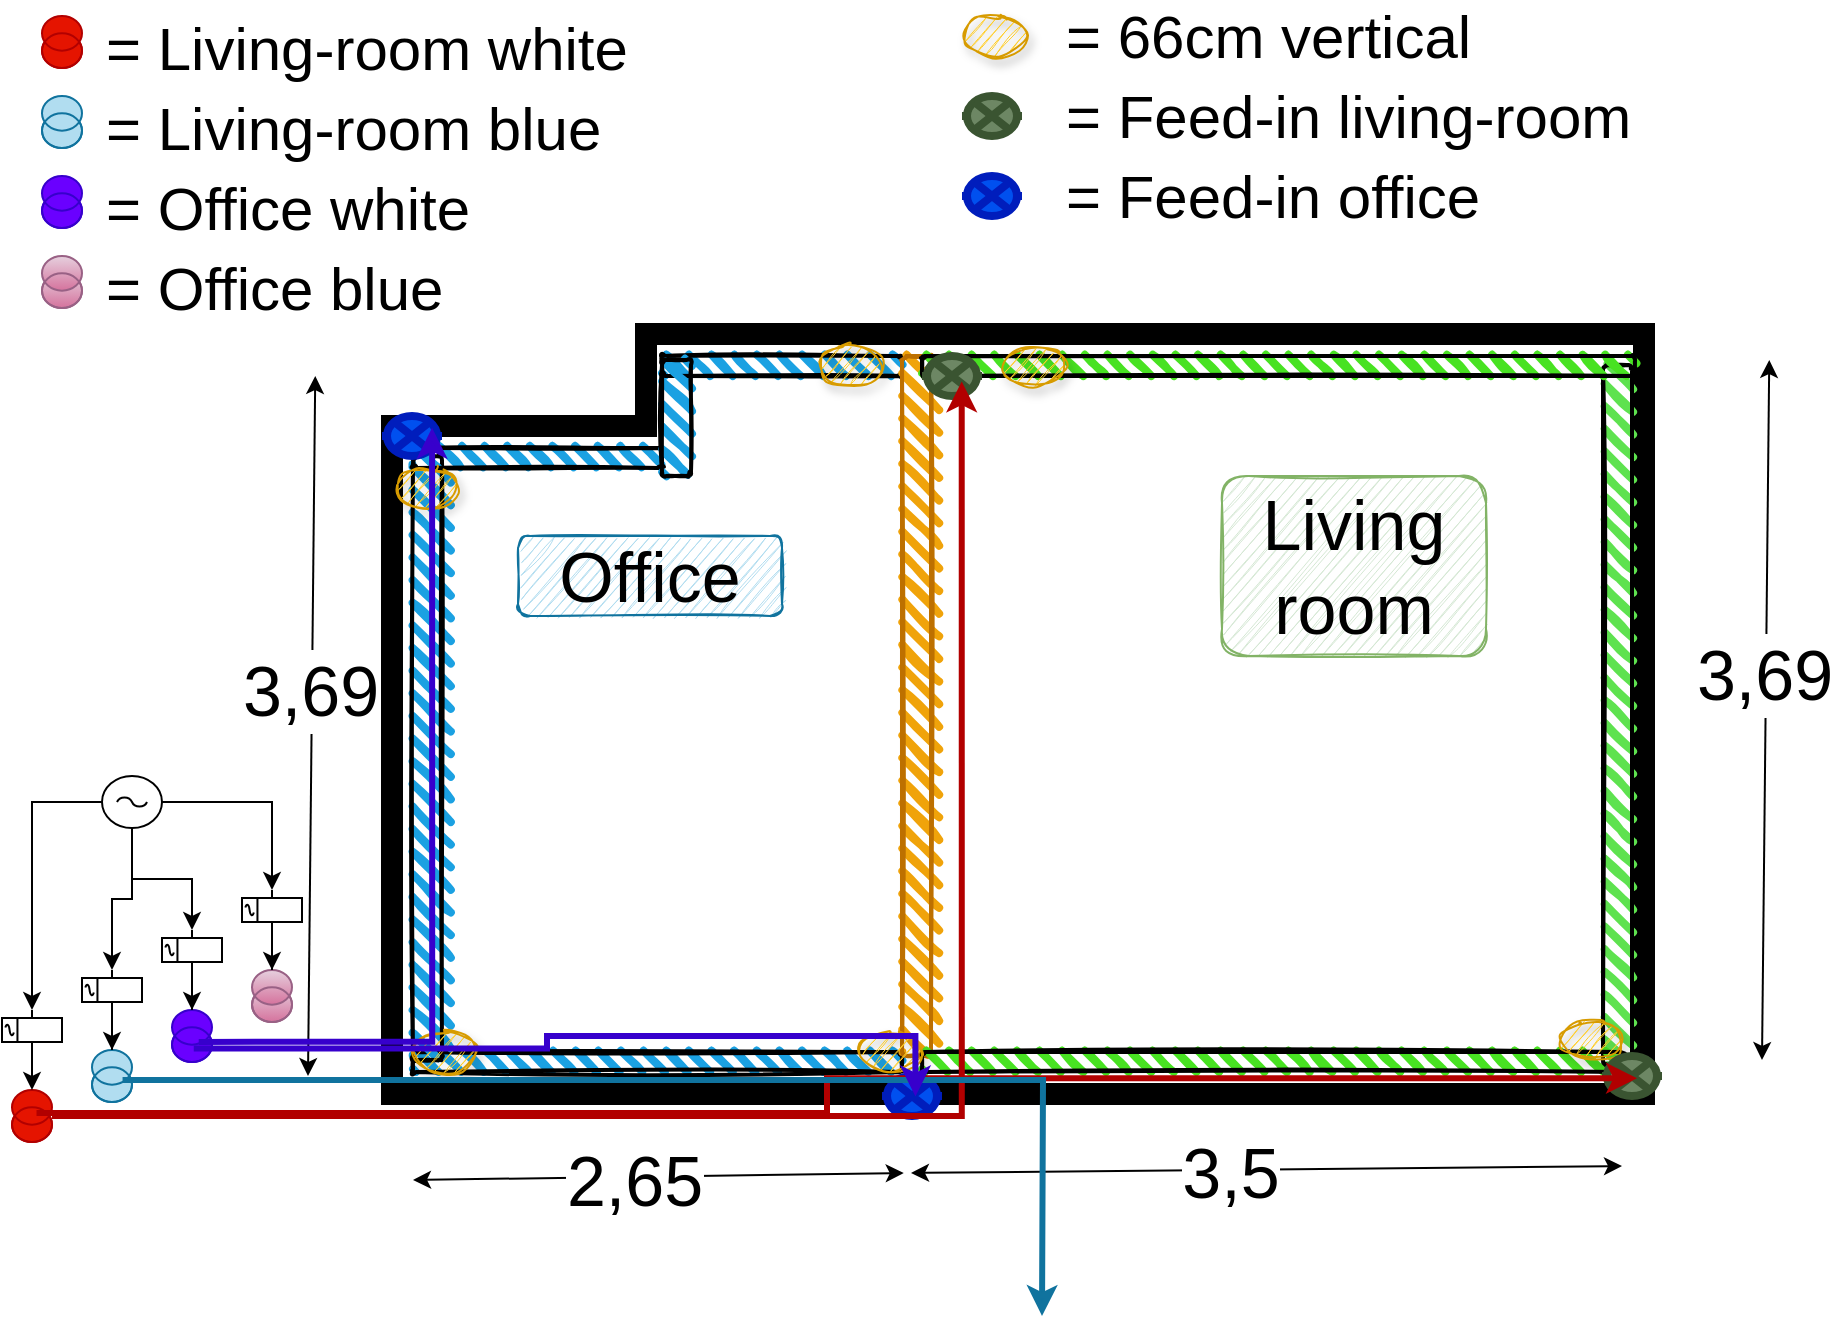 <mxfile version="13.6.5">
    <diagram name="Page-1" id="38b20595-45e3-9b7f-d5ca-b57f44c5b66d">
        <mxGraphModel dx="1278" dy="125" grid="1" gridSize="10" guides="1" tooltips="1" connect="1" arrows="1" fold="1" page="1" pageScale="1" pageWidth="1100" pageHeight="850" background="#ffffff" math="0" shadow="0">
            <root>
                <mxCell id="0"/>
                <mxCell id="B944uMbOIRTjp_s_mnJW-95" value="wall" parent="0"/>
                <mxCell id="B944uMbOIRTjp_s_mnJW-96" value="" style="verticalLabelPosition=bottom;html=1;verticalAlign=top;align=center;shape=mxgraph.floorplan.wallCorner;fillColor=#000000;shadow=0;sketch=0;strokeColor=#000000;" parent="B944uMbOIRTjp_s_mnJW-95" vertex="1">
                    <mxGeometry x="-860" y="280" width="100" height="100" as="geometry"/>
                </mxCell>
                <mxCell id="B944uMbOIRTjp_s_mnJW-97" value="" style="verticalLabelPosition=bottom;html=1;verticalAlign=top;align=center;shape=mxgraph.floorplan.wallCorner;fillColor=#000000;direction=west;shadow=0;sketch=0;strokeColor=#000000;" parent="B944uMbOIRTjp_s_mnJW-95" vertex="1">
                    <mxGeometry x="-763" y="240" width="40" height="50" as="geometry"/>
                </mxCell>
                <mxCell id="B944uMbOIRTjp_s_mnJW-98" value="" style="verticalLabelPosition=bottom;html=1;verticalAlign=top;align=center;shape=mxgraph.floorplan.wall;fillColor=#000000;shadow=0;sketch=0;strokeColor=#000000;" parent="B944uMbOIRTjp_s_mnJW-95" vertex="1">
                    <mxGeometry x="-733" y="234" width="473" height="10" as="geometry"/>
                </mxCell>
                <mxCell id="B944uMbOIRTjp_s_mnJW-99" value="" style="verticalLabelPosition=bottom;html=1;verticalAlign=top;align=center;shape=mxgraph.floorplan.wallCorner;fillColor=#000000;direction=south;shadow=0;sketch=0;strokeColor=#000000;" parent="B944uMbOIRTjp_s_mnJW-95" vertex="1">
                    <mxGeometry x="-264" y="234" width="40" height="366" as="geometry"/>
                </mxCell>
                <mxCell id="B944uMbOIRTjp_s_mnJW-100" value="" style="verticalLabelPosition=bottom;html=1;verticalAlign=top;align=center;shape=mxgraph.floorplan.wallCorner;fillColor=#000000;direction=north;shadow=0;sketch=0;strokeColor=#000000;" parent="B944uMbOIRTjp_s_mnJW-95" vertex="1">
                    <mxGeometry x="-860" y="380" width="610" height="244" as="geometry"/>
                </mxCell>
                <mxCell id="B944uMbOIRTjp_s_mnJW-101" value="" style="verticalLabelPosition=bottom;html=1;verticalAlign=top;align=center;shape=mxgraph.floorplan.wallCorner;fillColor=#000000;direction=west;shadow=0;sketch=0;strokeColor=#000000;" parent="B944uMbOIRTjp_s_mnJW-95" vertex="1">
                    <mxGeometry x="-250" y="600" width="26" height="24" as="geometry"/>
                </mxCell>
                <mxCell id="1" style="" parent="0" visible="0"/>
                <mxCell id="B944uMbOIRTjp_s_mnJW-5" value="" style="rounded=0;whiteSpace=wrap;html=1;shadow=0;sketch=0;strokeColor=#000000;gradientColor=none;fillColor=none;" parent="1" vertex="1">
                    <mxGeometry x="-850" y="245" width="615" height="369" as="geometry"/>
                </mxCell>
                <mxCell id="B944uMbOIRTjp_s_mnJW-23" value="" style="rounded=0;whiteSpace=wrap;html=1;shadow=0;sketch=0;strokeColor=#000000;fillColor=#ffffff;gradientColor=none;" parent="1" vertex="1">
                    <mxGeometry x="-517" y="245" width="39" height="30" as="geometry"/>
                </mxCell>
                <mxCell id="B944uMbOIRTjp_s_mnJW-33" value="" style="rounded=0;whiteSpace=wrap;html=1;shadow=0;sketch=1;strokeColor=#000000;fillColor=#ffffff;gradientColor=none;" parent="1" vertex="1">
                    <mxGeometry x="-616" y="324" width="43" height="290" as="geometry"/>
                </mxCell>
                <mxCell id="B944uMbOIRTjp_s_mnJW-38" value="" style="group;rotation=-90;sketch=1;shadow=1;" parent="1" vertex="1" connectable="0">
                    <mxGeometry x="-810" y="425" width="302" height="74.669" as="geometry"/>
                </mxCell>
                <mxCell id="48ef80bc37b76060-48" value="" style="verticalLabelPosition=bottom;html=1;verticalAlign=top;align=center;strokeWidth=1;shape=mxgraph.floorplan.office_chair;shadow=0;rounded=0;comic=0;fontFamily=Verdana;fontSize=12;rotation=-90;" parent="B944uMbOIRTjp_s_mnJW-38" vertex="1">
                    <mxGeometry x="72" y="56" width="40" height="43" as="geometry"/>
                </mxCell>
                <mxCell id="48ef80bc37b76060-49" value="" style="shape=rect;shadow=0;rounded=0;comic=0;fontFamily=Verdana;fontSize=12;align=center;html=1;rotation=-90;" parent="B944uMbOIRTjp_s_mnJW-38" vertex="1">
                    <mxGeometry x="2" y="6" width="300" height="62" as="geometry"/>
                </mxCell>
                <mxCell id="48ef80bc37b76060-50" value="" style="verticalLabelPosition=bottom;html=1;verticalAlign=top;align=center;strokeWidth=1;shape=mxgraph.floorplan.workstation;shadow=0;flipV=1;rounded=0;comic=0;fontFamily=Verdana;fontSize=12;rotation=-90;" parent="B944uMbOIRTjp_s_mnJW-38" vertex="1">
                    <mxGeometry x="138" y="57" width="50" height="40" as="geometry"/>
                </mxCell>
                <mxCell id="48ef80bc37b76060-154" value="" style="verticalLabelPosition=bottom;html=1;verticalAlign=top;align=center;strokeWidth=1;shape=mxgraph.floorplan.flat_tv;rounded=0;shadow=0;comic=0;fontFamily=Verdana;fontSize=12;rotation=-255;" parent="B944uMbOIRTjp_s_mnJW-38" vertex="1">
                    <mxGeometry x="136" y="137" width="70" height="10" as="geometry"/>
                </mxCell>
                <mxCell id="48ef80bc37b76060-155" value="" style="verticalLabelPosition=bottom;html=1;verticalAlign=top;align=center;strokeWidth=1;shape=mxgraph.floorplan.flat_tv;rounded=0;shadow=0;comic=0;fontFamily=Verdana;fontSize=12;rotation=70;" parent="B944uMbOIRTjp_s_mnJW-38" vertex="1">
                    <mxGeometry x="136" y="6" width="70" height="10" as="geometry"/>
                </mxCell>
                <mxCell id="B944uMbOIRTjp_s_mnJW-41" value="" style="verticalLabelPosition=bottom;html=1;verticalAlign=top;align=center;shape=mxgraph.floorplan.laptop;shadow=0;sketch=0;strokeColor=#000000;fillColor=#ffffff;gradientColor=none;rotation=60;" parent="B944uMbOIRTjp_s_mnJW-38" vertex="1">
                    <mxGeometry x="130" y="6" width="40" height="35" as="geometry"/>
                </mxCell>
                <mxCell id="B944uMbOIRTjp_s_mnJW-39" value="" style="verticalLabelPosition=bottom;html=1;verticalAlign=top;align=center;shape=mxgraph.floorplan.couch;shadow=0;sketch=1;strokeColor=#000000;fillColor=#ffffff;gradientColor=none;rotation=90;" parent="1" vertex="1">
                    <mxGeometry x="-405" y="444" width="240" height="80" as="geometry"/>
                </mxCell>
                <mxCell id="B944uMbOIRTjp_s_mnJW-40" value="" style="verticalLabelPosition=bottom;html=1;verticalAlign=top;align=center;shape=mxgraph.floorplan.flat_tv;shadow=0;sketch=1;strokeColor=#000000;fillColor=#ffffff;gradientColor=none;" parent="1" vertex="1">
                    <mxGeometry x="-450" y="250" width="100" height="10" as="geometry"/>
                </mxCell>
                <mxCell id="B944uMbOIRTjp_s_mnJW-43" value="" style="verticalLabelPosition=bottom;html=1;verticalAlign=top;align=center;shape=mxgraph.floorplan.chair;shadow=0;sketch=1;strokeColor=#000000;fillColor=#ffffff;gradientColor=none;rotation=-65;" parent="1" vertex="1">
                    <mxGeometry x="-750" y="385" width="41" height="52" as="geometry"/>
                </mxCell>
                <mxCell id="B944uMbOIRTjp_s_mnJW-44" value="" style="verticalLabelPosition=bottom;html=1;verticalAlign=top;align=center;shape=mxgraph.floorplan.sofa;shadow=0;sketch=1;strokeColor=#000000;fillColor=#ffffff;gradientColor=none;rotation=0;direction=west;" parent="1" vertex="1">
                    <mxGeometry x="-489.99" y="522" width="160" height="80" as="geometry"/>
                </mxCell>
                <mxCell id="48ef80bc37b76060-143" value="" style="verticalLabelPosition=bottom;html=1;verticalAlign=top;align=center;strokeWidth=1;shape=mxgraph.floorplan.dresser;rounded=0;shadow=0;comic=0;fontFamily=Verdana;fontSize=12;rotation=0;sketch=1;" parent="1" vertex="1">
                    <mxGeometry x="-335" y="245" width="100" height="65" as="geometry"/>
                </mxCell>
                <mxCell id="48ef80bc37b76060-152" value="" style="verticalLabelPosition=bottom;html=1;verticalAlign=top;align=center;strokeWidth=1;shape=mxgraph.floorplan.dresser;rounded=0;shadow=0;comic=0;fontFamily=Verdana;fontSize=12;rotation=90;direction=south;sketch=1;" parent="1" vertex="1">
                    <mxGeometry x="-844.5" y="542.5" width="65" height="75" as="geometry"/>
                </mxCell>
                <mxCell id="48ef80bc37b76060-46" value="" style="group;sketch=1;" parent="1" vertex="1" connectable="0">
                    <mxGeometry x="-769.5" y="542" width="80" height="70" as="geometry"/>
                </mxCell>
                <mxCell id="B944uMbOIRTjp_s_mnJW-48" value="" style="group" parent="48ef80bc37b76060-46" vertex="1" connectable="0">
                    <mxGeometry width="80" height="70" as="geometry"/>
                </mxCell>
                <mxCell id="48ef80bc37b76060-2" value="" style="shape=rect;shadow=0;rounded=0;comic=0;fontFamily=Verdana;fontSize=12;align=center;html=1;" parent="B944uMbOIRTjp_s_mnJW-48" vertex="1">
                    <mxGeometry width="80" height="70" as="geometry"/>
                </mxCell>
                <mxCell id="48ef80bc37b76060-3" value="" style="verticalLabelPosition=bottom;html=1;verticalAlign=top;align=center;strokeWidth=1;shape=mxgraph.floorplan.workstation;shadow=0;flipV=1;rounded=0;comic=0;fontFamily=Verdana;fontSize=12;" parent="B944uMbOIRTjp_s_mnJW-48" vertex="1">
                    <mxGeometry x="15" y="14" width="50" height="56" as="geometry"/>
                </mxCell>
                <mxCell id="48ef80bc37b76060-333" value="" style="verticalLabelPosition=bottom;html=1;verticalAlign=top;align=center;strokeWidth=1;shape=mxgraph.floorplan.plant;rounded=0;shadow=0;comic=0;fontFamily=Verdana;fontSize=12;sketch=1;" parent="1" vertex="1">
                    <mxGeometry x="-478" y="280" width="47" height="51" as="geometry"/>
                </mxCell>
                <mxCell id="B944uMbOIRTjp_s_mnJW-52" value="" style="verticalLabelPosition=bottom;html=1;verticalAlign=top;align=center;shape=mxgraph.floorplan.window;shadow=0;sketch=0;strokeColor=#666666;fillColor=#f5f5f5;gradientColor=#b3b3b3;" parent="1" vertex="1">
                    <mxGeometry x="-400" y="610" width="130" height="20" as="geometry"/>
                </mxCell>
                <mxCell id="B944uMbOIRTjp_s_mnJW-75" value="" style="verticalLabelPosition=bottom;html=1;verticalAlign=top;align=center;shape=mxgraph.floorplan.doorLeft;aspect=fixed;shadow=0;sketch=0;strokeColor=#666666;fillColor=#f5f5f5;gradientColor=#b3b3b3;rotation=90;" parent="1" vertex="1">
                    <mxGeometry x="-924.93" y="324.43" width="66.13" height="70.26" as="geometry"/>
                </mxCell>
                <mxCell id="B944uMbOIRTjp_s_mnJW-20" value="" style="rounded=0;whiteSpace=wrap;html=1;fillColor=#f5f5f5;strokeColor=#666666;gradientColor=#b3b3b3;" parent="1" vertex="1">
                    <mxGeometry x="-620" y="230" width="86" height="21" as="geometry"/>
                </mxCell>
                <mxCell id="B944uMbOIRTjp_s_mnJW-104" value="" style="verticalLabelPosition=bottom;html=1;verticalAlign=top;align=center;shape=mxgraph.floorplan.room;fillColor=#000000;shadow=0;sketch=0;strokeColor=#000000;" parent="1" vertex="1">
                    <mxGeometry x="-520" y="240" width="42" height="40" as="geometry"/>
                </mxCell>
                <mxCell id="B944uMbOIRTjp_s_mnJW-139" value="" style="verticalLabelPosition=bottom;html=1;verticalAlign=top;align=center;shape=mxgraph.floorplan.floor_lamp;rounded=1;shadow=0;glass=0;labelBackgroundColor=none;sketch=1;strokeColor=#d6b656;fillColor=#fff2cc;gradientColor=#ffd966;fontSize=35;" parent="1" vertex="1">
                    <mxGeometry x="-640" y="393" width="40" height="37" as="geometry"/>
                </mxCell>
                <mxCell id="B944uMbOIRTjp_s_mnJW-140" value="" style="verticalLabelPosition=bottom;html=1;verticalAlign=top;align=center;shape=mxgraph.floorplan.floor_lamp;rounded=1;shadow=0;glass=0;labelBackgroundColor=none;sketch=1;strokeColor=#d6b656;fillColor=#fff2cc;gradientColor=#ffd966;fontSize=35;" parent="1" vertex="1">
                    <mxGeometry x="-450" y="393" width="40" height="37" as="geometry"/>
                </mxCell>
                <mxCell id="B944uMbOIRTjp_s_mnJW-111" value="measure" parent="0" visible="0"/>
                <mxCell id="B944uMbOIRTjp_s_mnJW-112" value="" style="endArrow=classic;startArrow=classic;html=1;entryX=1;entryY=0;entryDx=0;entryDy=0;exitX=1;exitY=1;exitDx=0;exitDy=0;" parent="B944uMbOIRTjp_s_mnJW-111" edge="1">
                    <mxGeometry width="50" height="50" relative="1" as="geometry">
                        <mxPoint x="-197.0" y="614" as="sourcePoint"/>
                        <mxPoint x="-197.0" y="245.0" as="targetPoint"/>
                    </mxGeometry>
                </mxCell>
                <mxCell id="B944uMbOIRTjp_s_mnJW-113" value="3,69" style="edgeLabel;html=1;align=center;verticalAlign=middle;resizable=0;points=[];" parent="B944uMbOIRTjp_s_mnJW-112" vertex="1" connectable="0">
                    <mxGeometry x="-0.11" y="2" relative="1" as="geometry">
                        <mxPoint as="offset"/>
                    </mxGeometry>
                </mxCell>
                <mxCell id="B944uMbOIRTjp_s_mnJW-114" value="" style="endArrow=classic;startArrow=classic;html=1;exitX=0;exitY=1;exitDx=0;exitDy=0;entryX=0;entryY=1;entryDx=0;entryDy=0;" parent="B944uMbOIRTjp_s_mnJW-111" edge="1">
                    <mxGeometry width="50" height="50" relative="1" as="geometry">
                        <mxPoint x="-878" y="614" as="sourcePoint"/>
                        <mxPoint x="-878" y="288.0" as="targetPoint"/>
                    </mxGeometry>
                </mxCell>
                <mxCell id="B944uMbOIRTjp_s_mnJW-115" value="3,26" style="edgeLabel;html=1;align=center;verticalAlign=middle;resizable=0;points=[];" parent="B944uMbOIRTjp_s_mnJW-114" vertex="1" connectable="0">
                    <mxGeometry x="-0.11" y="2" relative="1" as="geometry">
                        <mxPoint as="offset"/>
                    </mxGeometry>
                </mxCell>
                <mxCell id="B944uMbOIRTjp_s_mnJW-116" value="" style="endArrow=classic;startArrow=classic;html=1;entryX=0;entryY=0;entryDx=0;entryDy=0;exitX=0;exitY=1;exitDx=0;exitDy=0;" parent="B944uMbOIRTjp_s_mnJW-111" edge="1">
                    <mxGeometry width="50" height="50" relative="1" as="geometry">
                        <mxPoint x="-878" y="288.0" as="sourcePoint"/>
                        <mxPoint x="-878" y="245.0" as="targetPoint"/>
                    </mxGeometry>
                </mxCell>
                <mxCell id="B944uMbOIRTjp_s_mnJW-117" value="0,44" style="edgeLabel;html=1;align=center;verticalAlign=middle;resizable=0;points=[];" parent="B944uMbOIRTjp_s_mnJW-116" vertex="1" connectable="0">
                    <mxGeometry x="-0.11" y="2" relative="1" as="geometry">
                        <mxPoint as="offset"/>
                    </mxGeometry>
                </mxCell>
                <mxCell id="B944uMbOIRTjp_s_mnJW-118" value="" style="endArrow=classic;startArrow=classic;html=1;exitX=1;exitY=0;exitDx=0;exitDy=0;entryX=0;entryY=0;entryDx=0;entryDy=0;" parent="B944uMbOIRTjp_s_mnJW-111" edge="1">
                    <mxGeometry width="50" height="50" relative="1" as="geometry">
                        <mxPoint x="-723" y="220.0" as="sourcePoint"/>
                        <mxPoint x="-850" y="220.0" as="targetPoint"/>
                    </mxGeometry>
                </mxCell>
                <mxCell id="B944uMbOIRTjp_s_mnJW-119" value="1,27" style="edgeLabel;html=1;align=center;verticalAlign=middle;resizable=0;points=[];" parent="B944uMbOIRTjp_s_mnJW-118" vertex="1" connectable="0">
                    <mxGeometry x="-0.11" y="2" relative="1" as="geometry">
                        <mxPoint y="-1" as="offset"/>
                    </mxGeometry>
                </mxCell>
                <mxCell id="B944uMbOIRTjp_s_mnJW-120" value="" style="endArrow=classic;startArrow=classic;html=1;exitX=1;exitY=0;exitDx=0;exitDy=0;entryX=0;entryY=0;entryDx=0;entryDy=0;" parent="B944uMbOIRTjp_s_mnJW-111" edge="1">
                    <mxGeometry width="50" height="50" relative="1" as="geometry">
                        <mxPoint x="-620" y="220.0" as="sourcePoint"/>
                        <mxPoint x="-723.0" y="220.0" as="targetPoint"/>
                    </mxGeometry>
                </mxCell>
                <mxCell id="B944uMbOIRTjp_s_mnJW-121" value="1,03" style="edgeLabel;html=1;align=center;verticalAlign=middle;resizable=0;points=[];" parent="B944uMbOIRTjp_s_mnJW-120" vertex="1" connectable="0">
                    <mxGeometry x="-0.11" y="2" relative="1" as="geometry">
                        <mxPoint y="-1" as="offset"/>
                    </mxGeometry>
                </mxCell>
                <mxCell id="B944uMbOIRTjp_s_mnJW-122" value="" style="endArrow=classic;startArrow=classic;html=1;entryX=0;entryY=0;entryDx=0;entryDy=0;" parent="B944uMbOIRTjp_s_mnJW-111" edge="1">
                    <mxGeometry width="50" height="50" relative="1" as="geometry">
                        <mxPoint x="-520" y="220.0" as="sourcePoint"/>
                        <mxPoint x="-620" y="220.0" as="targetPoint"/>
                    </mxGeometry>
                </mxCell>
                <mxCell id="B944uMbOIRTjp_s_mnJW-123" value="1,03" style="edgeLabel;html=1;align=center;verticalAlign=middle;resizable=0;points=[];" parent="B944uMbOIRTjp_s_mnJW-122" vertex="1" connectable="0">
                    <mxGeometry x="-0.11" y="2" relative="1" as="geometry">
                        <mxPoint y="-1" as="offset"/>
                    </mxGeometry>
                </mxCell>
                <mxCell id="B944uMbOIRTjp_s_mnJW-124" value="" style="endArrow=classic;startArrow=classic;html=1;exitX=1;exitY=0;exitDx=0;exitDy=0;entryX=0;entryY=0;entryDx=0;entryDy=0;" parent="B944uMbOIRTjp_s_mnJW-111" edge="1">
                    <mxGeometry width="50" height="50" relative="1" as="geometry">
                        <mxPoint x="-235" y="220.0" as="sourcePoint"/>
                        <mxPoint x="-478" y="220.0" as="targetPoint"/>
                    </mxGeometry>
                </mxCell>
                <mxCell id="B944uMbOIRTjp_s_mnJW-125" value="2,43" style="edgeLabel;html=1;align=center;verticalAlign=middle;resizable=0;points=[];" parent="B944uMbOIRTjp_s_mnJW-124" vertex="1" connectable="0">
                    <mxGeometry x="-0.11" y="2" relative="1" as="geometry">
                        <mxPoint y="-1" as="offset"/>
                    </mxGeometry>
                </mxCell>
                <mxCell id="B944uMbOIRTjp_s_mnJW-126" value="" style="endArrow=classic;startArrow=classic;html=1;exitX=1;exitY=0;exitDx=0;exitDy=0;" parent="B944uMbOIRTjp_s_mnJW-111" edge="1">
                    <mxGeometry width="50" height="50" relative="1" as="geometry">
                        <mxPoint x="-478" y="220.0" as="sourcePoint"/>
                        <mxPoint x="-520" y="220" as="targetPoint"/>
                    </mxGeometry>
                </mxCell>
                <mxCell id="B944uMbOIRTjp_s_mnJW-127" value=",39" style="edgeLabel;html=1;align=center;verticalAlign=middle;resizable=0;points=[];" parent="B944uMbOIRTjp_s_mnJW-126" vertex="1" connectable="0">
                    <mxGeometry x="-0.11" y="2" relative="1" as="geometry">
                        <mxPoint y="-1" as="offset"/>
                    </mxGeometry>
                </mxCell>
                <mxCell id="B944uMbOIRTjp_s_mnJW-128" value="" style="endArrow=classic;startArrow=classic;html=1;exitX=1;exitY=1;exitDx=0;exitDy=0;entryX=0;entryY=1;entryDx=0;entryDy=0;" parent="B944uMbOIRTjp_s_mnJW-111" edge="1">
                    <mxGeometry width="50" height="50" relative="1" as="geometry">
                        <mxPoint x="-235" y="640" as="sourcePoint"/>
                        <mxPoint x="-850" y="640" as="targetPoint"/>
                    </mxGeometry>
                </mxCell>
                <mxCell id="B944uMbOIRTjp_s_mnJW-129" value="6,15" style="edgeLabel;html=1;align=center;verticalAlign=middle;resizable=0;points=[];" parent="B944uMbOIRTjp_s_mnJW-128" vertex="1" connectable="0">
                    <mxGeometry x="-0.11" y="2" relative="1" as="geometry">
                        <mxPoint as="offset"/>
                    </mxGeometry>
                </mxCell>
                <mxCell id="B944uMbOIRTjp_s_mnJW-130" value="" style="endArrow=classic;startArrow=classic;html=1;exitX=1;exitY=0;exitDx=0;exitDy=0;entryX=0;entryY=0;entryDx=0;entryDy=0;" parent="B944uMbOIRTjp_s_mnJW-111" edge="1">
                    <mxGeometry width="50" height="50" relative="1" as="geometry">
                        <mxPoint x="-616" y="628.21" as="sourcePoint"/>
                        <mxPoint x="-850" y="628.21" as="targetPoint"/>
                    </mxGeometry>
                </mxCell>
                <mxCell id="B944uMbOIRTjp_s_mnJW-131" value="2,34" style="edgeLabel;html=1;align=center;verticalAlign=middle;resizable=0;points=[];" parent="B944uMbOIRTjp_s_mnJW-130" vertex="1" connectable="0">
                    <mxGeometry x="-0.11" y="2" relative="1" as="geometry">
                        <mxPoint y="-1" as="offset"/>
                    </mxGeometry>
                </mxCell>
                <mxCell id="B944uMbOIRTjp_s_mnJW-132" value="" style="endArrow=classic;startArrow=classic;html=1;exitX=1;exitY=0;exitDx=0;exitDy=0;entryX=0;entryY=0;entryDx=0;entryDy=0;" parent="B944uMbOIRTjp_s_mnJW-111" edge="1">
                    <mxGeometry width="50" height="50" relative="1" as="geometry">
                        <mxPoint x="-235" y="628.21" as="sourcePoint"/>
                        <mxPoint x="-573" y="628.21" as="targetPoint"/>
                    </mxGeometry>
                </mxCell>
                <mxCell id="B944uMbOIRTjp_s_mnJW-133" value="3,38" style="edgeLabel;html=1;align=center;verticalAlign=middle;resizable=0;points=[];" parent="B944uMbOIRTjp_s_mnJW-132" vertex="1" connectable="0">
                    <mxGeometry x="-0.11" y="2" relative="1" as="geometry">
                        <mxPoint y="-1" as="offset"/>
                    </mxGeometry>
                </mxCell>
                <mxCell id="B944uMbOIRTjp_s_mnJW-134" value="" style="endArrow=classic;startArrow=classic;html=1;exitX=1;exitY=0;exitDx=0;exitDy=0;entryX=0;entryY=0;entryDx=0;entryDy=0;" parent="B944uMbOIRTjp_s_mnJW-111" edge="1">
                    <mxGeometry width="50" height="50" relative="1" as="geometry">
                        <mxPoint x="-534" y="208" as="sourcePoint"/>
                        <mxPoint x="-620" y="208" as="targetPoint"/>
                    </mxGeometry>
                </mxCell>
                <mxCell id="B944uMbOIRTjp_s_mnJW-135" value=",86" style="edgeLabel;html=1;align=center;verticalAlign=middle;resizable=0;points=[];" parent="B944uMbOIRTjp_s_mnJW-134" vertex="1" connectable="0">
                    <mxGeometry x="-0.11" y="2" relative="1" as="geometry">
                        <mxPoint y="-1" as="offset"/>
                    </mxGeometry>
                </mxCell>
                <mxCell id="B944uMbOIRTjp_s_mnJW-77" value="led" style="" parent="0"/>
                <mxCell id="B944uMbOIRTjp_s_mnJW-78" value="" style="rounded=1;whiteSpace=wrap;html=1;strokeWidth=2;fillWeight=4;hachureGap=8;hachureAngle=45;fillColor=#1ba1e2;sketch=1;shadow=0;" parent="B944uMbOIRTjp_s_mnJW-77" vertex="1">
                    <mxGeometry x="-720" y="250" width="120" height="10" as="geometry"/>
                </mxCell>
                <mxCell id="B944uMbOIRTjp_s_mnJW-79" value="" style="rounded=1;whiteSpace=wrap;html=1;strokeWidth=2;fillWeight=4;hachureGap=8;hachureAngle=45;fillColor=#1ba1e2;sketch=1;shadow=0;" parent="B944uMbOIRTjp_s_mnJW-77" vertex="1">
                    <mxGeometry x="-844.5" y="598" width="244.5" height="10" as="geometry"/>
                </mxCell>
                <mxCell id="B944uMbOIRTjp_s_mnJW-80" value="" style="rounded=1;whiteSpace=wrap;html=1;strokeWidth=2;fillWeight=4;hachureGap=8;hachureAngle=45;fillColor=#1ba1e2;sketch=1;shadow=0;" parent="B944uMbOIRTjp_s_mnJW-77" vertex="1">
                    <mxGeometry x="-844.5" y="300" width="14.5" height="302" as="geometry"/>
                </mxCell>
                <mxCell id="B944uMbOIRTjp_s_mnJW-81" value="" style="rounded=1;whiteSpace=wrap;html=1;strokeWidth=2;fillWeight=4;hachureGap=8;hachureAngle=45;fillColor=#f0a30a;sketch=1;shadow=0;strokeColor=#BD7000;fontColor=#ffffff;" parent="B944uMbOIRTjp_s_mnJW-77" vertex="1">
                    <mxGeometry x="-600" y="250" width="14.5" height="350" as="geometry"/>
                </mxCell>
                <mxCell id="B944uMbOIRTjp_s_mnJW-83" value="" style="rounded=1;whiteSpace=wrap;html=1;strokeWidth=2;fillWeight=4;hachureGap=8;hachureAngle=45;sketch=1;shadow=0;fillColor=#5EE24F;" parent="B944uMbOIRTjp_s_mnJW-77" vertex="1">
                    <mxGeometry x="-249.5" y="254.5" width="14.5" height="350" as="geometry"/>
                </mxCell>
                <mxCell id="B944uMbOIRTjp_s_mnJW-84" value="" style="rounded=1;whiteSpace=wrap;html=1;strokeWidth=2;fillWeight=4;hachureGap=8;hachureAngle=45;sketch=1;shadow=0;fillColor=#48E222;" parent="B944uMbOIRTjp_s_mnJW-77" vertex="1">
                    <mxGeometry x="-590" y="250" width="356.5" height="10" as="geometry"/>
                </mxCell>
                <mxCell id="B944uMbOIRTjp_s_mnJW-85" value="" style="rounded=1;whiteSpace=wrap;html=1;strokeWidth=2;fillWeight=4;hachureGap=8;hachureAngle=45;sketch=1;shadow=0;fillColor=#48E222;" parent="B944uMbOIRTjp_s_mnJW-77" vertex="1">
                    <mxGeometry x="-590" y="598" width="351" height="10" as="geometry"/>
                </mxCell>
                <mxCell id="B944uMbOIRTjp_s_mnJW-102" value="" style="rounded=1;whiteSpace=wrap;html=1;strokeWidth=2;fillWeight=4;hachureGap=8;hachureAngle=45;fillColor=#1ba1e2;sketch=1;shadow=0;" parent="B944uMbOIRTjp_s_mnJW-77" vertex="1">
                    <mxGeometry x="-844.5" y="296" width="124.5" height="10" as="geometry"/>
                </mxCell>
                <mxCell id="B944uMbOIRTjp_s_mnJW-103" value="" style="rounded=1;whiteSpace=wrap;html=1;strokeWidth=2;fillWeight=4;hachureGap=8;hachureAngle=45;fillColor=#1ba1e2;sketch=1;shadow=0;" parent="B944uMbOIRTjp_s_mnJW-77" vertex="1">
                    <mxGeometry x="-720" y="252" width="14.5" height="58" as="geometry"/>
                </mxCell>
                <mxCell id="B944uMbOIRTjp_s_mnJW-108" value="Office" style="text;align=center;verticalAlign=middle;rounded=1;shadow=0;glass=0;labelBackgroundColor=none;sketch=1;fontSize=35;whiteSpace=wrap;html=1;fillColor=#b1ddf0;strokeColor=#10739e;" parent="B944uMbOIRTjp_s_mnJW-77" vertex="1">
                    <mxGeometry x="-792" y="340" width="132" height="40" as="geometry"/>
                </mxCell>
                <mxCell id="B944uMbOIRTjp_s_mnJW-109" value="Living room" style="text;align=center;verticalAlign=middle;rounded=1;shadow=0;glass=0;labelBackgroundColor=none;sketch=1;fontSize=35;whiteSpace=wrap;html=1;fillColor=#d5e8d4;strokeColor=#82b366;" parent="B944uMbOIRTjp_s_mnJW-77" vertex="1">
                    <mxGeometry x="-440" y="310" width="132" height="90" as="geometry"/>
                </mxCell>
                <mxCell id="B944uMbOIRTjp_s_mnJW-141" value="" style="endArrow=classic;startArrow=classic;html=1;fontSize=35;fontColor=#000000;entryX=0.75;entryY=1;entryDx=0;entryDy=0;exitX=0;exitY=1;exitDx=0;exitDy=0;" parent="B944uMbOIRTjp_s_mnJW-77" edge="1">
                    <mxGeometry width="50" height="50" relative="1" as="geometry">
                        <mxPoint x="-844.5" y="662" as="sourcePoint"/>
                        <mxPoint x="-599.125" y="658.5" as="targetPoint"/>
                    </mxGeometry>
                </mxCell>
                <mxCell id="B944uMbOIRTjp_s_mnJW-142" value="2,65" style="edgeLabel;html=1;align=center;verticalAlign=middle;resizable=0;points=[];fontSize=35;fontColor=#000000;" parent="B944uMbOIRTjp_s_mnJW-141" vertex="1" connectable="0">
                    <mxGeometry x="-0.103" y="-1" relative="1" as="geometry">
                        <mxPoint as="offset"/>
                    </mxGeometry>
                </mxCell>
                <mxCell id="B944uMbOIRTjp_s_mnJW-143" value="" style="endArrow=classic;startArrow=classic;html=1;fontSize=35;fontColor=#000000;entryX=0.5;entryY=1;entryDx=0;entryDy=0;exitX=0.75;exitY=0;exitDx=0;exitDy=0;" parent="B944uMbOIRTjp_s_mnJW-77" edge="1">
                    <mxGeometry width="50" height="50" relative="1" as="geometry">
                        <mxPoint x="-893.375" y="260" as="sourcePoint"/>
                        <mxPoint x="-897" y="610" as="targetPoint"/>
                    </mxGeometry>
                </mxCell>
                <mxCell id="B944uMbOIRTjp_s_mnJW-144" value="3,69" style="edgeLabel;html=1;align=center;verticalAlign=middle;resizable=0;points=[];fontSize=35;fontColor=#000000;" parent="B944uMbOIRTjp_s_mnJW-143" vertex="1" connectable="0">
                    <mxGeometry x="-0.103" y="-1" relative="1" as="geometry">
                        <mxPoint as="offset"/>
                    </mxGeometry>
                </mxCell>
                <mxCell id="B944uMbOIRTjp_s_mnJW-145" value="" style="endArrow=classic;startArrow=classic;html=1;fontSize=35;fontColor=#000000;entryX=0.5;entryY=1;entryDx=0;entryDy=0;exitX=0.75;exitY=0;exitDx=0;exitDy=0;" parent="B944uMbOIRTjp_s_mnJW-77" edge="1">
                    <mxGeometry width="50" height="50" relative="1" as="geometry">
                        <mxPoint x="-166.375" y="252" as="sourcePoint"/>
                        <mxPoint x="-170" y="602" as="targetPoint"/>
                    </mxGeometry>
                </mxCell>
                <mxCell id="B944uMbOIRTjp_s_mnJW-146" value="3,69" style="edgeLabel;html=1;align=center;verticalAlign=middle;resizable=0;points=[];fontSize=35;fontColor=#000000;" parent="B944uMbOIRTjp_s_mnJW-145" vertex="1" connectable="0">
                    <mxGeometry x="-0.103" y="-1" relative="1" as="geometry">
                        <mxPoint as="offset"/>
                    </mxGeometry>
                </mxCell>
                <mxCell id="B944uMbOIRTjp_s_mnJW-147" value="" style="endArrow=classic;startArrow=classic;html=1;fontSize=35;fontColor=#000000;exitX=0;exitY=1;exitDx=0;exitDy=0;" parent="B944uMbOIRTjp_s_mnJW-77" edge="1">
                    <mxGeometry width="50" height="50" relative="1" as="geometry">
                        <mxPoint x="-595.5" y="658.5" as="sourcePoint"/>
                        <mxPoint x="-240" y="655" as="targetPoint"/>
                    </mxGeometry>
                </mxCell>
                <mxCell id="B944uMbOIRTjp_s_mnJW-148" value="3,5" style="edgeLabel;html=1;align=center;verticalAlign=middle;resizable=0;points=[];fontSize=35;fontColor=#000000;" parent="B944uMbOIRTjp_s_mnJW-147" vertex="1" connectable="0">
                    <mxGeometry x="-0.103" y="-1" relative="1" as="geometry">
                        <mxPoint as="offset"/>
                    </mxGeometry>
                </mxCell>
                <mxCell id="B944uMbOIRTjp_s_mnJW-155" value="" style="ellipse;whiteSpace=wrap;html=1;rounded=1;shadow=1;glass=0;labelBackgroundColor=none;sketch=1;strokeColor=#d79b00;fontSize=35;fillColor=#ffcd28;" parent="B944uMbOIRTjp_s_mnJW-77" vertex="1">
                    <mxGeometry x="-570" y="80" width="32" height="20" as="geometry"/>
                </mxCell>
                <mxCell id="B944uMbOIRTjp_s_mnJW-156" value="= 66cm&amp;nbsp;vertical&amp;nbsp;" style="text;html=1;strokeColor=none;fillColor=none;align=left;verticalAlign=middle;whiteSpace=wrap;rounded=0;shadow=1;glass=0;labelBackgroundColor=none;sketch=1;fontSize=30;fontColor=#000000;" parent="B944uMbOIRTjp_s_mnJW-77" vertex="1">
                    <mxGeometry x="-520" y="80" width="284.5" height="20" as="geometry"/>
                </mxCell>
                <mxCell id="B944uMbOIRTjp_s_mnJW-160" value="" style="ellipse;whiteSpace=wrap;html=1;rounded=1;shadow=1;glass=0;labelBackgroundColor=none;sketch=1;strokeColor=#d79b00;fontSize=35;fillColor=#ffcd28;" parent="B944uMbOIRTjp_s_mnJW-77" vertex="1">
                    <mxGeometry x="-853.25" y="306" width="32" height="20" as="geometry"/>
                </mxCell>
                <mxCell id="B944uMbOIRTjp_s_mnJW-162" value="" style="ellipse;whiteSpace=wrap;html=1;rounded=1;shadow=1;glass=0;labelBackgroundColor=none;sketch=1;strokeColor=#d79b00;fontSize=35;fillColor=#ffcd28;" parent="B944uMbOIRTjp_s_mnJW-77" vertex="1">
                    <mxGeometry x="-844.5" y="588" width="32" height="20" as="geometry"/>
                </mxCell>
                <mxCell id="B944uMbOIRTjp_s_mnJW-163" value="" style="ellipse;whiteSpace=wrap;html=1;rounded=1;shadow=1;glass=0;labelBackgroundColor=none;sketch=1;strokeColor=#d79b00;fontSize=35;fillColor=#ffcd28;" parent="B944uMbOIRTjp_s_mnJW-77" vertex="1">
                    <mxGeometry x="-642" y="245" width="32" height="20" as="geometry"/>
                </mxCell>
                <mxCell id="B944uMbOIRTjp_s_mnJW-164" value="" style="ellipse;whiteSpace=wrap;html=1;rounded=1;shadow=1;glass=0;labelBackgroundColor=none;sketch=1;strokeColor=#d79b00;fontSize=35;fillColor=#ffcd28;" parent="B944uMbOIRTjp_s_mnJW-77" vertex="1">
                    <mxGeometry x="-550" y="245" width="32" height="20" as="geometry"/>
                </mxCell>
                <mxCell id="B944uMbOIRTjp_s_mnJW-165" value="" style="ellipse;whiteSpace=wrap;html=1;rounded=1;shadow=1;glass=0;labelBackgroundColor=none;sketch=1;strokeColor=#d79b00;fontSize=35;fillColor=#ffcd28;" parent="B944uMbOIRTjp_s_mnJW-77" vertex="1">
                    <mxGeometry x="-271" y="582" width="32" height="20" as="geometry"/>
                </mxCell>
                <mxCell id="B944uMbOIRTjp_s_mnJW-166" value="" style="ellipse;whiteSpace=wrap;html=1;rounded=1;shadow=1;glass=0;labelBackgroundColor=none;sketch=1;strokeColor=#d79b00;fontSize=35;fillColor=#ffcd28;" parent="B944uMbOIRTjp_s_mnJW-77" vertex="1">
                    <mxGeometry x="-622" y="588" width="32" height="20" as="geometry"/>
                </mxCell>
                <mxCell id="2" value="led_wiring" parent="0"/>
                <mxCell id="6" value="" style="pointerEvents=1;verticalLabelPosition=bottom;shadow=0;dashed=0;align=center;html=1;verticalAlign=top;shape=mxgraph.electrical.miscellaneous.light_bulb;strokeColor=#3A5431;strokeWidth=4;fillColor=#6d8764;fontColor=#ffffff;" parent="2" vertex="1">
                    <mxGeometry x="-250" y="600" width="30" height="20" as="geometry"/>
                </mxCell>
                <mxCell id="7" value="" style="pointerEvents=1;verticalLabelPosition=bottom;shadow=0;dashed=0;align=center;html=1;verticalAlign=top;shape=mxgraph.electrical.miscellaneous.light_bulb;strokeColor=#3A5431;strokeWidth=4;fillColor=#6d8764;fontColor=#ffffff;" parent="2" vertex="1">
                    <mxGeometry x="-590" y="250" width="30" height="20" as="geometry"/>
                </mxCell>
                <mxCell id="8" value="" style="pointerEvents=1;verticalLabelPosition=bottom;shadow=0;dashed=0;align=center;html=1;verticalAlign=top;shape=mxgraph.electrical.miscellaneous.light_bulb;strokeColor=#3A5431;strokeWidth=4;fillColor=#6d8764;fontColor=#ffffff;" parent="2" vertex="1">
                    <mxGeometry x="-570" y="120" width="30" height="20" as="geometry"/>
                </mxCell>
                <mxCell id="9" value="= Feed-in living-room&amp;nbsp;" style="text;html=1;strokeColor=none;fillColor=none;align=left;verticalAlign=middle;whiteSpace=wrap;rounded=0;shadow=1;glass=0;labelBackgroundColor=none;sketch=1;fontSize=30;fontColor=#000000;" parent="2" vertex="1">
                    <mxGeometry x="-520" y="120" width="373" height="20" as="geometry"/>
                </mxCell>
                <mxCell id="10" value="" style="pointerEvents=1;verticalLabelPosition=bottom;shadow=0;dashed=0;align=center;html=1;verticalAlign=top;shape=mxgraph.electrical.miscellaneous.light_bulb;strokeColor=#001DBC;strokeWidth=4;fillColor=#0050ef;fontColor=#ffffff;" parent="2" vertex="1">
                    <mxGeometry x="-570" y="160" width="30" height="20" as="geometry"/>
                </mxCell>
                <mxCell id="11" value="= Feed-in office&amp;nbsp;" style="text;html=1;strokeColor=none;fillColor=none;align=left;verticalAlign=middle;whiteSpace=wrap;rounded=0;shadow=1;glass=0;labelBackgroundColor=none;sketch=1;fontSize=30;fontColor=#000000;" parent="2" vertex="1">
                    <mxGeometry x="-520" y="160" width="293" height="20" as="geometry"/>
                </mxCell>
                <mxCell id="12" value="" style="pointerEvents=1;verticalLabelPosition=bottom;shadow=0;dashed=0;align=center;html=1;verticalAlign=top;shape=mxgraph.electrical.miscellaneous.light_bulb;strokeColor=#001DBC;strokeWidth=4;fillColor=#0050ef;fontColor=#ffffff;" parent="2" vertex="1">
                    <mxGeometry x="-610" y="610" width="30" height="20" as="geometry"/>
                </mxCell>
                <mxCell id="13" value="" style="pointerEvents=1;verticalLabelPosition=bottom;shadow=0;dashed=0;align=center;html=1;verticalAlign=top;shape=mxgraph.electrical.miscellaneous.light_bulb;strokeColor=#001DBC;strokeWidth=4;fillColor=#0050ef;fontColor=#ffffff;" parent="2" vertex="1">
                    <mxGeometry x="-860" y="280" width="30" height="20" as="geometry"/>
                </mxCell>
                <mxCell id="37" style="edgeStyle=orthogonalEdgeStyle;rounded=0;orthogonalLoop=1;jettySize=auto;html=1;entryX=0.5;entryY=0;entryDx=0;entryDy=0;entryPerimeter=0;" parent="2" source="41" target="53" edge="1">
                    <mxGeometry relative="1" as="geometry"/>
                </mxCell>
                <mxCell id="38" style="edgeStyle=orthogonalEdgeStyle;rounded=0;orthogonalLoop=1;jettySize=auto;html=1;entryX=0.5;entryY=0;entryDx=0;entryDy=0;entryPerimeter=0;" parent="2" source="41" target="44" edge="1">
                    <mxGeometry relative="1" as="geometry"/>
                </mxCell>
                <mxCell id="39" style="edgeStyle=orthogonalEdgeStyle;rounded=0;orthogonalLoop=1;jettySize=auto;html=1;entryX=0.5;entryY=0;entryDx=0;entryDy=0;entryPerimeter=0;" parent="2" source="41" target="47" edge="1">
                    <mxGeometry relative="1" as="geometry"/>
                </mxCell>
                <mxCell id="40" style="edgeStyle=orthogonalEdgeStyle;rounded=0;orthogonalLoop=1;jettySize=auto;html=1;entryX=0.5;entryY=0;entryDx=0;entryDy=0;entryPerimeter=0;" parent="2" source="41" target="50" edge="1">
                    <mxGeometry relative="1" as="geometry"/>
                </mxCell>
                <mxCell id="41" value="" style="pointerEvents=1;verticalLabelPosition=bottom;shadow=0;dashed=0;align=center;html=1;verticalAlign=top;shape=mxgraph.electrical.signal_sources.ac_source;" parent="2" vertex="1">
                    <mxGeometry x="-1000" y="460" width="30" height="26" as="geometry"/>
                </mxCell>
                <mxCell id="42" value="" style="pointerEvents=1;verticalLabelPosition=bottom;shadow=0;dashed=0;align=center;html=1;verticalAlign=top;shape=mxgraph.electrical.signal_sources.current_source;fillColor=#b1ddf0;strokeColor=#10739e;" parent="2" vertex="1">
                    <mxGeometry x="-1005" y="597" width="20" height="26" as="geometry"/>
                </mxCell>
                <mxCell id="43" style="edgeStyle=orthogonalEdgeStyle;rounded=0;orthogonalLoop=1;jettySize=auto;html=1;entryX=0.5;entryY=0;entryDx=0;entryDy=0;entryPerimeter=0;" parent="2" source="44" target="42" edge="1">
                    <mxGeometry relative="1" as="geometry"/>
                </mxCell>
                <mxCell id="44" value="" style="pointerEvents=1;verticalLabelPosition=bottom;shadow=0;dashed=0;align=center;html=1;verticalAlign=top;shape=mxgraph.electrical.electro-mechanical.relay;" parent="2" vertex="1">
                    <mxGeometry x="-1010" y="557" width="30" height="20" as="geometry"/>
                </mxCell>
                <mxCell id="45" value="" style="pointerEvents=1;verticalLabelPosition=bottom;shadow=0;dashed=0;align=center;html=1;verticalAlign=top;shape=mxgraph.electrical.signal_sources.current_source;fillColor=#6a00ff;strokeColor=#3700CC;fontColor=#ffffff;" parent="2" vertex="1">
                    <mxGeometry x="-965" y="577" width="20" height="26" as="geometry"/>
                </mxCell>
                <mxCell id="46" style="edgeStyle=orthogonalEdgeStyle;rounded=0;orthogonalLoop=1;jettySize=auto;html=1;entryX=0.5;entryY=0;entryDx=0;entryDy=0;entryPerimeter=0;" parent="2" source="47" target="45" edge="1">
                    <mxGeometry relative="1" as="geometry"/>
                </mxCell>
                <mxCell id="47" value="" style="pointerEvents=1;verticalLabelPosition=bottom;shadow=0;dashed=0;align=center;html=1;verticalAlign=top;shape=mxgraph.electrical.electro-mechanical.relay;" parent="2" vertex="1">
                    <mxGeometry x="-970" y="537" width="30" height="20" as="geometry"/>
                </mxCell>
                <mxCell id="48" value="" style="pointerEvents=1;verticalLabelPosition=bottom;shadow=0;dashed=0;align=center;html=1;verticalAlign=top;shape=mxgraph.electrical.signal_sources.current_source;fillColor=#e6d0de;strokeColor=#996185;gradientColor=#d5739d;" parent="2" vertex="1">
                    <mxGeometry x="-925" y="557" width="20" height="26" as="geometry"/>
                </mxCell>
                <mxCell id="49" style="edgeStyle=orthogonalEdgeStyle;rounded=0;orthogonalLoop=1;jettySize=auto;html=1;entryX=0.5;entryY=0;entryDx=0;entryDy=0;entryPerimeter=0;" parent="2" source="50" target="48" edge="1">
                    <mxGeometry relative="1" as="geometry"/>
                </mxCell>
                <mxCell id="50" value="" style="pointerEvents=1;verticalLabelPosition=bottom;shadow=0;dashed=0;align=center;html=1;verticalAlign=top;shape=mxgraph.electrical.electro-mechanical.relay;" parent="2" vertex="1">
                    <mxGeometry x="-930" y="517" width="30" height="20" as="geometry"/>
                </mxCell>
                <mxCell id="63" style="edgeStyle=orthogonalEdgeStyle;rounded=0;orthogonalLoop=1;jettySize=auto;html=1;entryX=0.662;entryY=0.636;entryDx=0;entryDy=0;entryPerimeter=0;fontSize=30;fillColor=#e51400;strokeColor=#B20000;strokeWidth=3;" parent="2" source="51" target="7" edge="1">
                    <mxGeometry relative="1" as="geometry"/>
                </mxCell>
                <mxCell id="51" value="" style="pointerEvents=1;verticalLabelPosition=bottom;shadow=0;dashed=0;align=center;html=1;verticalAlign=top;shape=mxgraph.electrical.signal_sources.current_source;fillColor=#e51400;strokeColor=#B20000;fontColor=#ffffff;" parent="2" vertex="1">
                    <mxGeometry x="-1045" y="617" width="20" height="26" as="geometry"/>
                </mxCell>
                <mxCell id="52" style="edgeStyle=orthogonalEdgeStyle;rounded=0;orthogonalLoop=1;jettySize=auto;html=1;entryX=0.5;entryY=0;entryDx=0;entryDy=0;entryPerimeter=0;" parent="2" target="51" edge="1">
                    <mxGeometry relative="1" as="geometry">
                        <mxPoint x="-1034.99" y="597" as="sourcePoint"/>
                    </mxGeometry>
                </mxCell>
                <mxCell id="53" value="" style="pointerEvents=1;verticalLabelPosition=bottom;shadow=0;dashed=0;align=center;html=1;verticalAlign=top;shape=mxgraph.electrical.electro-mechanical.relay;" parent="2" vertex="1">
                    <mxGeometry x="-1050" y="577" width="30" height="20" as="geometry"/>
                </mxCell>
                <mxCell id="54" value="" style="pointerEvents=1;verticalLabelPosition=bottom;shadow=0;dashed=0;align=center;html=1;verticalAlign=top;shape=mxgraph.electrical.signal_sources.current_source;fillColor=#e51400;strokeColor=#B20000;fontColor=#ffffff;" parent="2" vertex="1">
                    <mxGeometry x="-1030" y="80" width="20" height="26" as="geometry"/>
                </mxCell>
                <mxCell id="55" value="= Living-room white" style="text;html=1;strokeColor=none;fillColor=none;align=left;verticalAlign=middle;whiteSpace=wrap;rounded=0;shadow=1;glass=0;labelBackgroundColor=none;sketch=1;fontSize=30;fontColor=#000000;" parent="2" vertex="1">
                    <mxGeometry x="-1000" y="86" width="284.5" height="20" as="geometry"/>
                </mxCell>
                <mxCell id="56" value="" style="pointerEvents=1;verticalLabelPosition=bottom;shadow=0;dashed=0;align=center;html=1;verticalAlign=top;shape=mxgraph.electrical.signal_sources.current_source;fillColor=#b1ddf0;strokeColor=#10739e;" parent="2" vertex="1">
                    <mxGeometry x="-1030" y="120" width="20" height="26" as="geometry"/>
                </mxCell>
                <mxCell id="57" value="= Living-room blue" style="text;html=1;strokeColor=none;fillColor=none;align=left;verticalAlign=middle;whiteSpace=wrap;rounded=0;shadow=1;glass=0;labelBackgroundColor=none;sketch=1;fontSize=30;fontColor=#000000;" parent="2" vertex="1">
                    <mxGeometry x="-1000" y="126" width="284.5" height="20" as="geometry"/>
                </mxCell>
                <mxCell id="58" value="" style="pointerEvents=1;verticalLabelPosition=bottom;shadow=0;dashed=0;align=center;html=1;verticalAlign=top;shape=mxgraph.electrical.signal_sources.current_source;fillColor=#6a00ff;strokeColor=#3700CC;fontColor=#ffffff;" parent="2" vertex="1">
                    <mxGeometry x="-1030" y="160" width="20" height="26" as="geometry"/>
                </mxCell>
                <mxCell id="59" value="= Office white" style="text;html=1;strokeColor=none;fillColor=none;align=left;verticalAlign=middle;whiteSpace=wrap;rounded=0;shadow=1;glass=0;labelBackgroundColor=none;sketch=1;fontSize=30;fontColor=#000000;" parent="2" vertex="1">
                    <mxGeometry x="-1000" y="166" width="284.5" height="20" as="geometry"/>
                </mxCell>
                <mxCell id="60" value="" style="pointerEvents=1;verticalLabelPosition=bottom;shadow=0;dashed=0;align=center;html=1;verticalAlign=top;shape=mxgraph.electrical.signal_sources.current_source;fillColor=#e6d0de;strokeColor=#996185;gradientColor=#d5739d;" parent="2" vertex="1">
                    <mxGeometry x="-1030" y="200" width="20" height="26" as="geometry"/>
                </mxCell>
                <mxCell id="61" value="= Office blue" style="text;html=1;strokeColor=none;fillColor=none;align=left;verticalAlign=middle;whiteSpace=wrap;rounded=0;shadow=1;glass=0;labelBackgroundColor=none;sketch=1;fontSize=30;fontColor=#000000;" parent="2" vertex="1">
                    <mxGeometry x="-1000" y="206" width="284.5" height="20" as="geometry"/>
                </mxCell>
                <mxCell id="64" style="edgeStyle=orthogonalEdgeStyle;rounded=0;orthogonalLoop=1;jettySize=auto;html=1;entryX=0.584;entryY=0.557;entryDx=0;entryDy=0;entryPerimeter=0;fontSize=30;fillColor=#e51400;strokeColor=#B20000;strokeWidth=3;exitX=0.613;exitY=0.443;exitDx=0;exitDy=0;exitPerimeter=0;" parent="2" source="51" target="6" edge="1">
                    <mxGeometry relative="1" as="geometry">
                        <mxPoint x="-1015" y="640.034" as="sourcePoint"/>
                        <mxPoint x="-560.14" y="272.72" as="targetPoint"/>
                    </mxGeometry>
                </mxCell>
                <mxCell id="65" style="edgeStyle=orthogonalEdgeStyle;rounded=0;orthogonalLoop=1;jettySize=auto;html=1;fontSize=30;fillColor=#b1ddf0;strokeColor=#10739e;strokeWidth=3;exitX=0.764;exitY=0.576;exitDx=0;exitDy=0;exitPerimeter=0;" parent="2" source="42" edge="1">
                    <mxGeometry relative="1" as="geometry">
                        <mxPoint x="-1022.74" y="638.518" as="sourcePoint"/>
                        <mxPoint x="-530" y="730" as="targetPoint"/>
                    </mxGeometry>
                </mxCell>
                <mxCell id="66" style="edgeStyle=orthogonalEdgeStyle;rounded=0;orthogonalLoop=1;jettySize=auto;html=1;fontSize=30;fillColor=#6a00ff;strokeColor=#3700CC;strokeWidth=3;exitX=0.668;exitY=0.613;exitDx=0;exitDy=0;exitPerimeter=0;entryX=0.835;entryY=0.295;entryDx=0;entryDy=0;entryPerimeter=0;" parent="2" source="45" target="13" edge="1">
                    <mxGeometry relative="1" as="geometry">
                        <mxPoint x="-979.72" y="621.976" as="sourcePoint"/>
                        <mxPoint x="-520" y="740" as="targetPoint"/>
                    </mxGeometry>
                </mxCell>
                <mxCell id="67" style="edgeStyle=orthogonalEdgeStyle;rounded=0;orthogonalLoop=1;jettySize=auto;html=1;fontSize=30;fillColor=#6a00ff;strokeColor=#3700CC;strokeWidth=3;exitX=0.544;exitY=0.74;exitDx=0;exitDy=0;exitPerimeter=0;entryX=0.557;entryY=0.512;entryDx=0;entryDy=0;entryPerimeter=0;" parent="2" source="45" target="12" edge="1">
                    <mxGeometry relative="1" as="geometry">
                        <mxPoint x="-941.64" y="602.938" as="sourcePoint"/>
                        <mxPoint x="-824.95" y="295.9" as="targetPoint"/>
                    </mxGeometry>
                </mxCell>
            </root>
        </mxGraphModel>
    </diagram>
</mxfile>